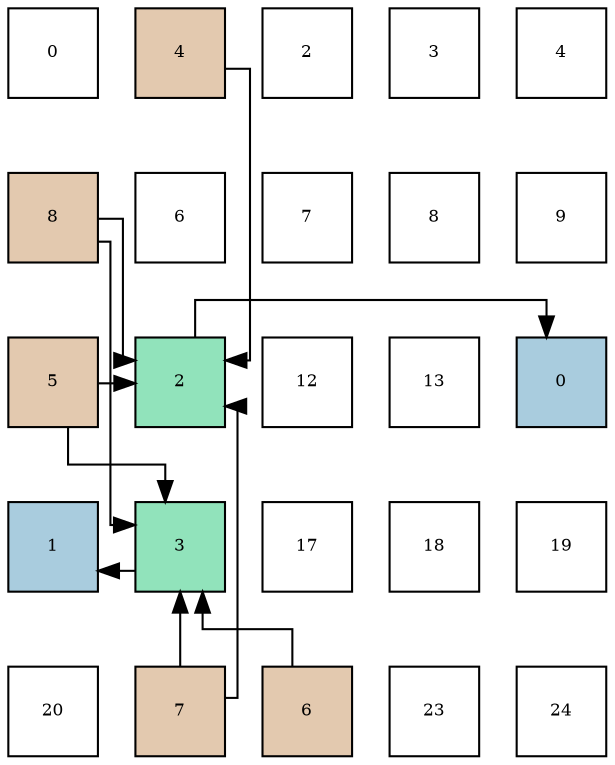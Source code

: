 digraph layout{
 rankdir=TB;
 splines=ortho;
 node [style=filled shape=square fixedsize=true width=0.6];
0[label="0", fontsize=8, fillcolor="#ffffff"];
1[label="4", fontsize=8, fillcolor="#e3c9af"];
2[label="2", fontsize=8, fillcolor="#ffffff"];
3[label="3", fontsize=8, fillcolor="#ffffff"];
4[label="4", fontsize=8, fillcolor="#ffffff"];
5[label="8", fontsize=8, fillcolor="#e3c9af"];
6[label="6", fontsize=8, fillcolor="#ffffff"];
7[label="7", fontsize=8, fillcolor="#ffffff"];
8[label="8", fontsize=8, fillcolor="#ffffff"];
9[label="9", fontsize=8, fillcolor="#ffffff"];
10[label="5", fontsize=8, fillcolor="#e3c9af"];
11[label="2", fontsize=8, fillcolor="#91e3bb"];
12[label="12", fontsize=8, fillcolor="#ffffff"];
13[label="13", fontsize=8, fillcolor="#ffffff"];
14[label="0", fontsize=8, fillcolor="#a9ccde"];
15[label="1", fontsize=8, fillcolor="#a9ccde"];
16[label="3", fontsize=8, fillcolor="#91e3bb"];
17[label="17", fontsize=8, fillcolor="#ffffff"];
18[label="18", fontsize=8, fillcolor="#ffffff"];
19[label="19", fontsize=8, fillcolor="#ffffff"];
20[label="20", fontsize=8, fillcolor="#ffffff"];
21[label="7", fontsize=8, fillcolor="#e3c9af"];
22[label="6", fontsize=8, fillcolor="#e3c9af"];
23[label="23", fontsize=8, fillcolor="#ffffff"];
24[label="24", fontsize=8, fillcolor="#ffffff"];
edge [constraint=false, style=vis];11 -> 14;
16 -> 15;
1 -> 11;
10 -> 11;
10 -> 16;
22 -> 16;
21 -> 11;
21 -> 16;
5 -> 11;
5 -> 16;
edge [constraint=true, style=invis];
0 -> 5 -> 10 -> 15 -> 20;
1 -> 6 -> 11 -> 16 -> 21;
2 -> 7 -> 12 -> 17 -> 22;
3 -> 8 -> 13 -> 18 -> 23;
4 -> 9 -> 14 -> 19 -> 24;
rank = same {0 -> 1 -> 2 -> 3 -> 4};
rank = same {5 -> 6 -> 7 -> 8 -> 9};
rank = same {10 -> 11 -> 12 -> 13 -> 14};
rank = same {15 -> 16 -> 17 -> 18 -> 19};
rank = same {20 -> 21 -> 22 -> 23 -> 24};
}